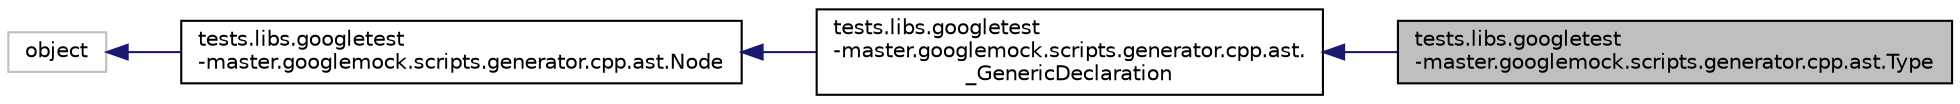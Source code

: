 digraph "tests.libs.googletest-master.googlemock.scripts.generator.cpp.ast.Type"
{
  edge [fontname="Helvetica",fontsize="10",labelfontname="Helvetica",labelfontsize="10"];
  node [fontname="Helvetica",fontsize="10",shape=record];
  rankdir="LR";
  Node4 [label="tests.libs.googletest\l-master.googlemock.scripts.generator.cpp.ast.Type",height=0.2,width=0.4,color="black", fillcolor="grey75", style="filled", fontcolor="black"];
  Node5 -> Node4 [dir="back",color="midnightblue",fontsize="10",style="solid"];
  Node5 [label="tests.libs.googletest\l-master.googlemock.scripts.generator.cpp.ast.\l_GenericDeclaration",height=0.2,width=0.4,color="black", fillcolor="white", style="filled",URL="$classtests_1_1libs_1_1googletest-master_1_1googlemock_1_1scripts_1_1generator_1_1cpp_1_1ast_1_1__GenericDeclaration.html"];
  Node6 -> Node5 [dir="back",color="midnightblue",fontsize="10",style="solid"];
  Node6 [label="tests.libs.googletest\l-master.googlemock.scripts.generator.cpp.ast.Node",height=0.2,width=0.4,color="black", fillcolor="white", style="filled",URL="$classtests_1_1libs_1_1googletest-master_1_1googlemock_1_1scripts_1_1generator_1_1cpp_1_1ast_1_1Node.html"];
  Node7 -> Node6 [dir="back",color="midnightblue",fontsize="10",style="solid"];
  Node7 [label="object",height=0.2,width=0.4,color="grey75", fillcolor="white", style="filled"];
}
